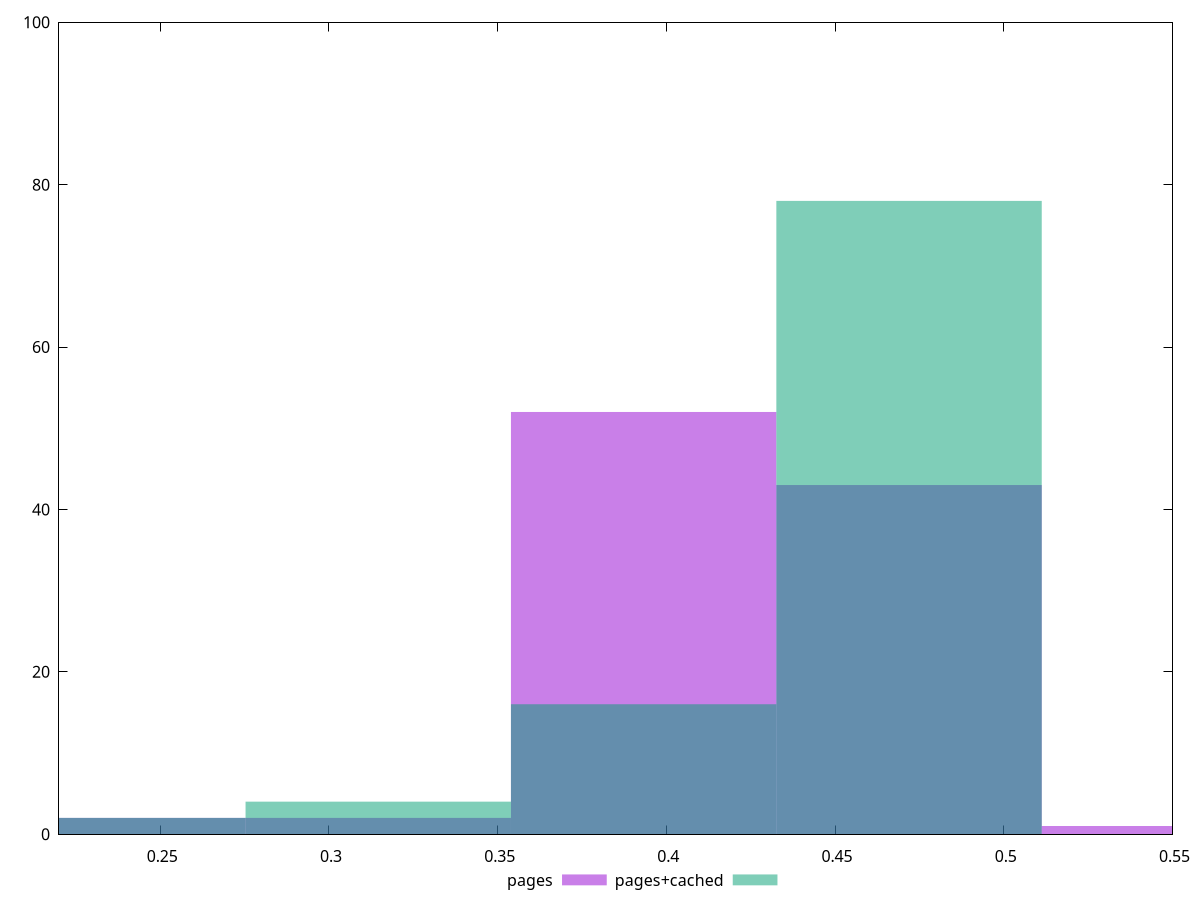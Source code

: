 reset

$pages <<EOF
0.23596118819397102 2
0.3932686469899517 52
0.47192237638794204 43
0.31461491759196136 2
0.5505761057859324 1
EOF

$pagesCached <<EOF
0.23596118819397102 2
0.31461491759196136 4
0.3932686469899517 16
0.47192237638794204 78
EOF

set key outside below
set boxwidth 0.07865372939799034
set xrange [0.22:0.55]
set yrange [0:100]
set trange [0:100]
set style fill transparent solid 0.5 noborder
set terminal svg size 640, 500 enhanced background rgb 'white'
set output "report_00017_2021-02-10T15-08-03.406Z/meta/score/comparison/histogram/0_vs_1.svg"

plot $pages title "pages" with boxes, \
     $pagesCached title "pages+cached" with boxes

reset
